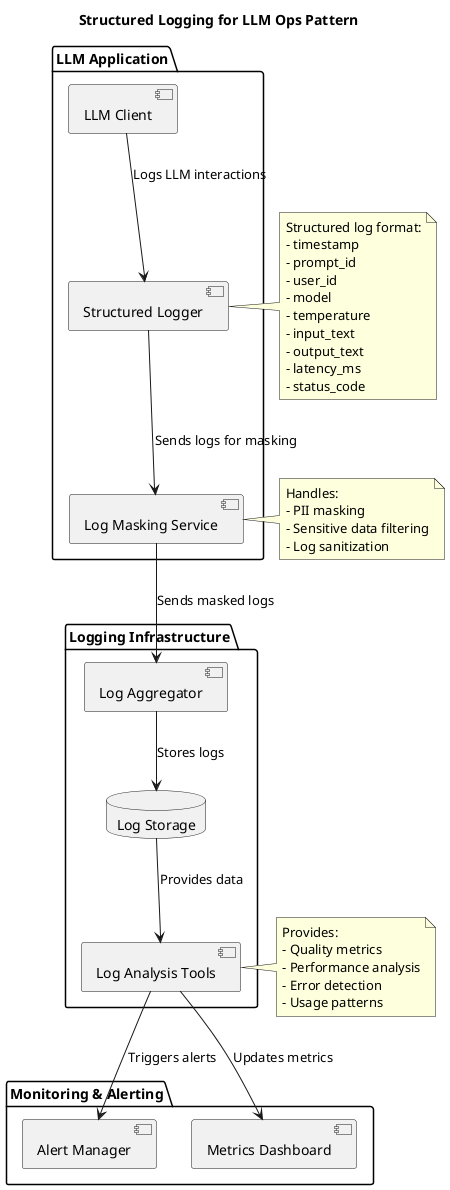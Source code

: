 @startuml structured_logging_for_llm_ops_pattern

skinparam componentStyle uml2
skinparam backgroundColor white
skinparam handwritten false

title Structured Logging for LLM Ops Pattern

package "LLM Application" {
    [LLM Client] as client
    [Structured Logger] as logger
    [Log Masking Service] as masking
}

package "Logging Infrastructure" {
    [Log Aggregator] as aggregator
    database "Log Storage" as storage
    [Log Analysis Tools] as analysis
}

package "Monitoring & Alerting" {
    [Alert Manager] as alert
    [Metrics Dashboard] as dashboard
}

' Relationships
client --> logger : "Logs LLM interactions"
logger --> masking : "Sends logs for masking"
masking --> aggregator : "Sends masked logs"
aggregator --> storage : "Stores logs"
storage --> analysis : "Provides data"
analysis --> dashboard : "Updates metrics"
analysis --> alert : "Triggers alerts"

note right of logger
  Structured log format:
  - timestamp
  - prompt_id
  - user_id
  - model
  - temperature
  - input_text
  - output_text
  - latency_ms
  - status_code
end note

note right of masking
  Handles:
  - PII masking
  - Sensitive data filtering
  - Log sanitization
end note

note right of analysis
  Provides:
  - Quality metrics
  - Performance analysis
  - Error detection
  - Usage patterns
end note

@enduml 